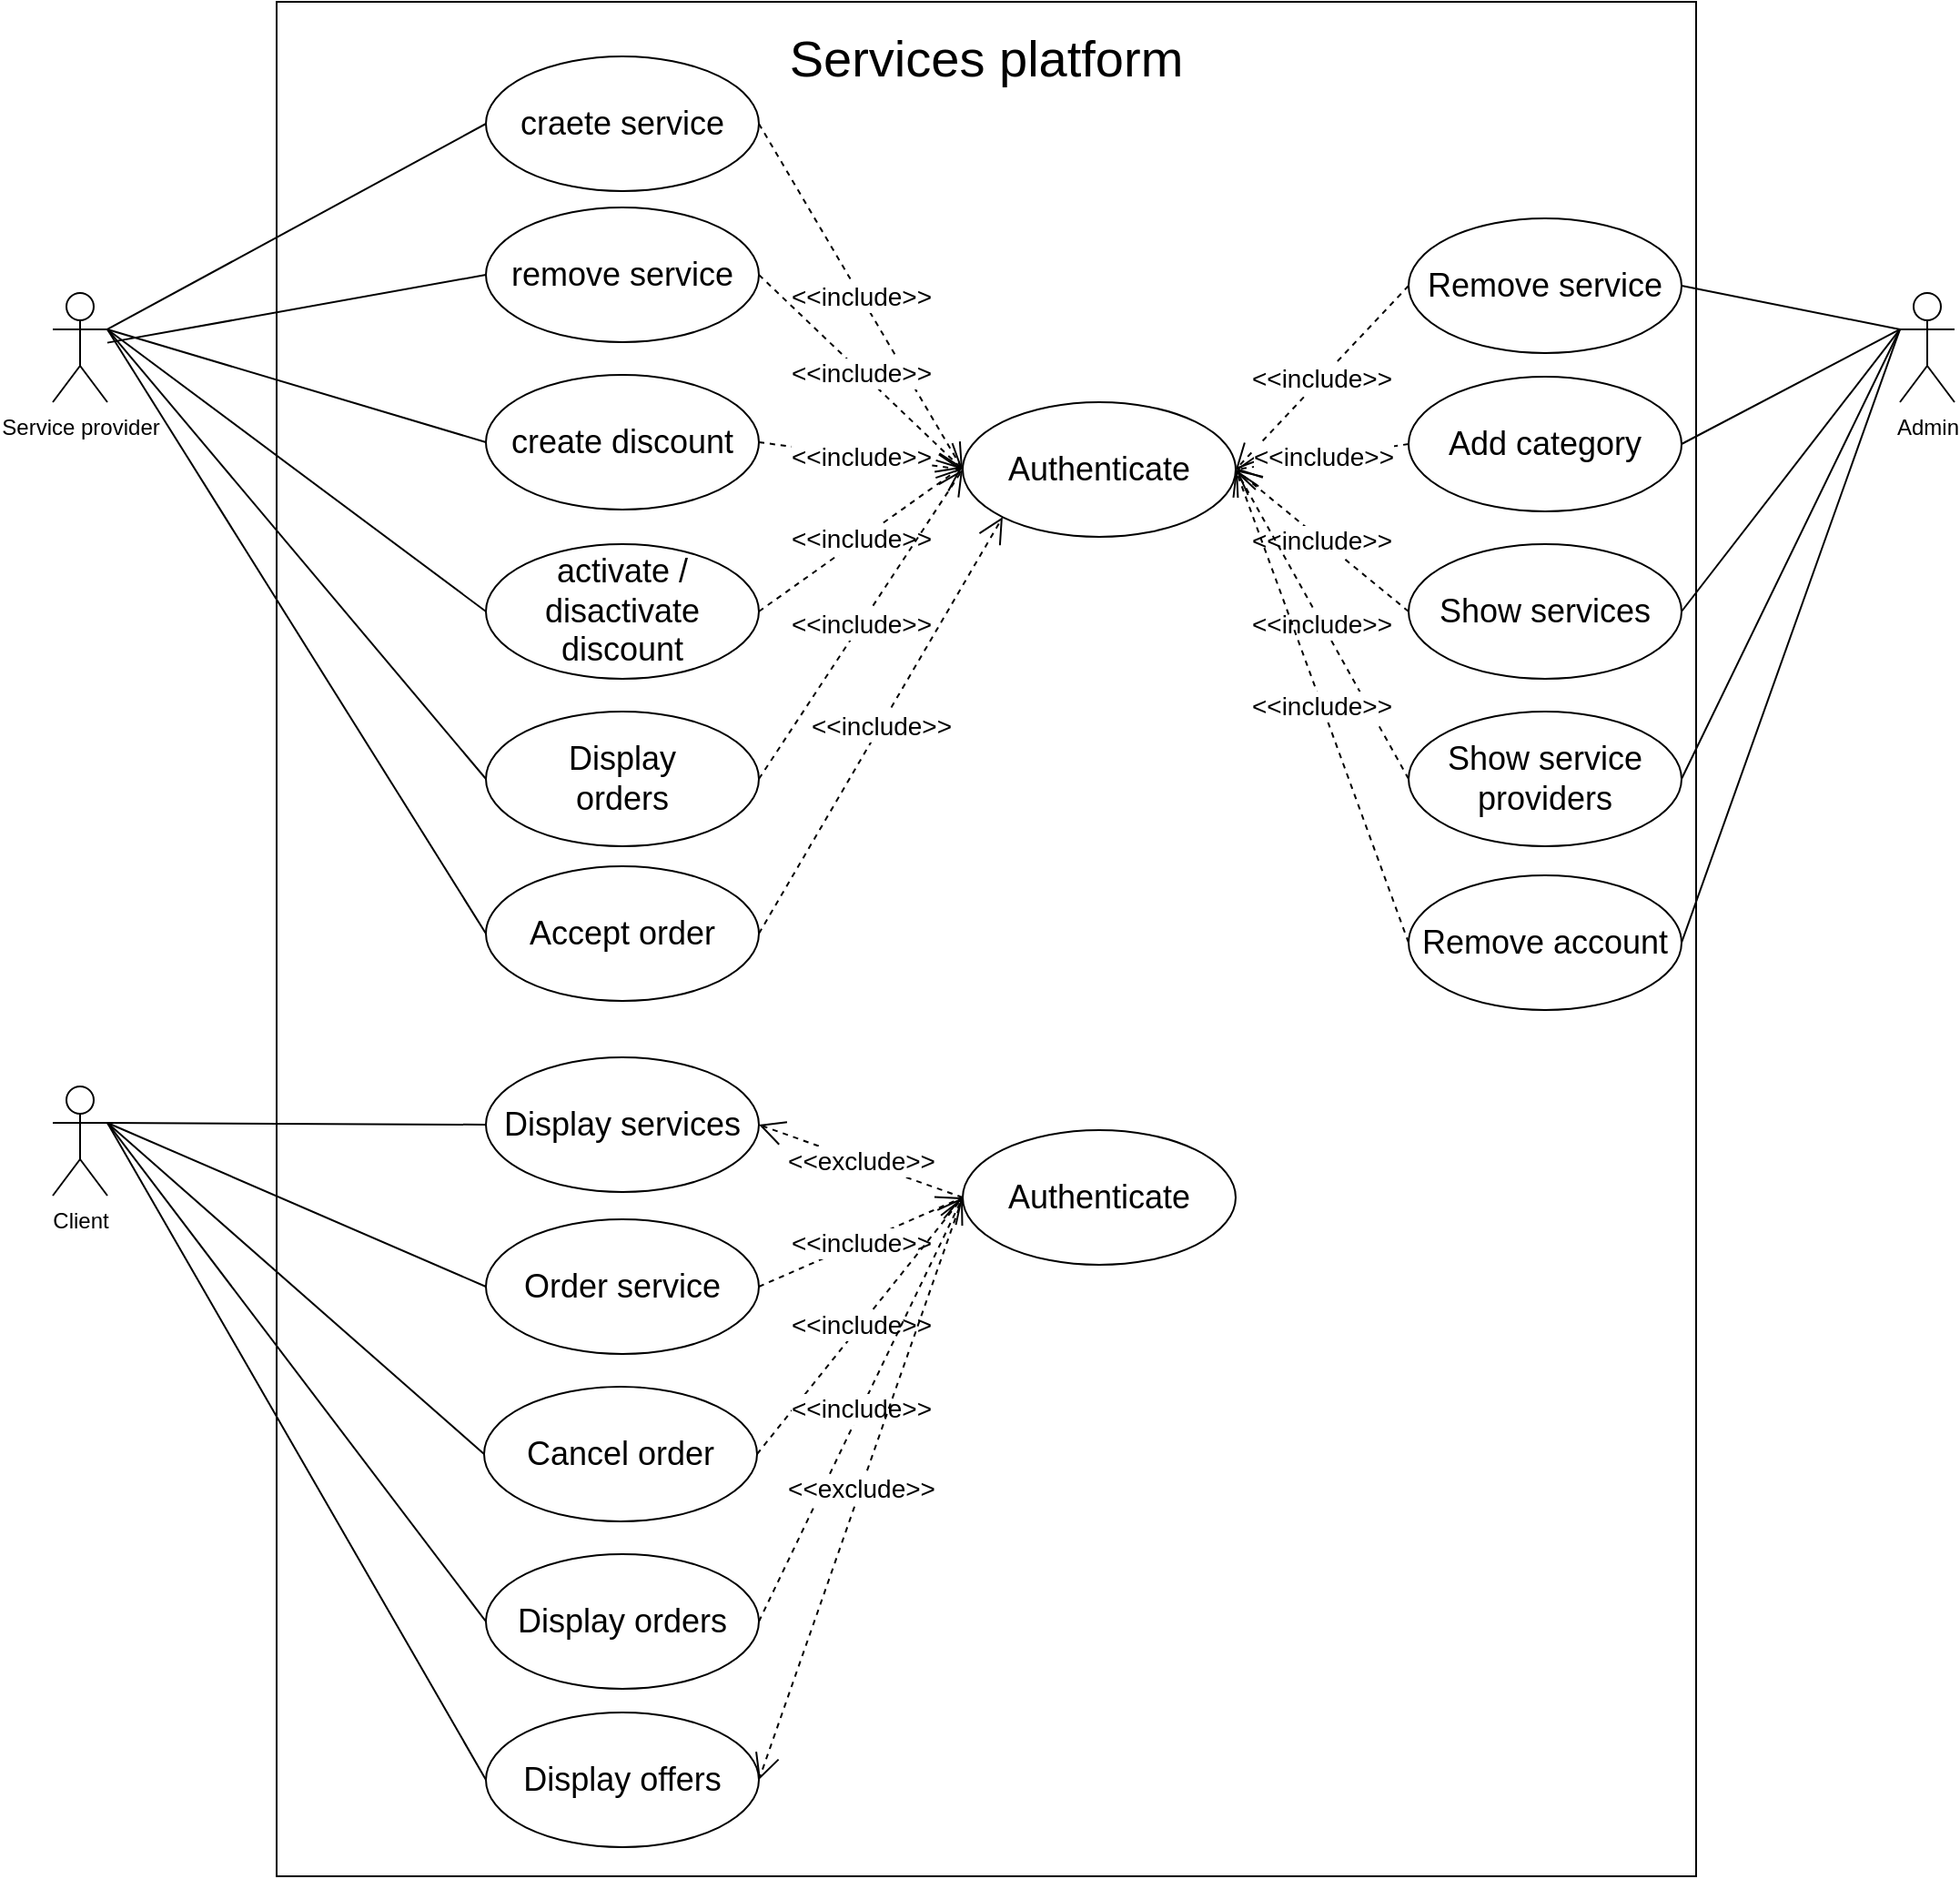 <mxfile version="16.1.2" type="device"><diagram id="C5RBs43oDa-KdzZeNtuy" name="Page-1"><mxGraphModel dx="1730" dy="2269" grid="1" gridSize="10" guides="1" tooltips="1" connect="1" arrows="1" fold="1" page="1" pageScale="1" pageWidth="827" pageHeight="1169" background="none" math="0" shadow="0"><root><mxCell id="WIyWlLk6GJQsqaUBKTNV-0"/><mxCell id="WIyWlLk6GJQsqaUBKTNV-1" parent="WIyWlLk6GJQsqaUBKTNV-0"/><mxCell id="J-Qgh_Wg_Ka2_XEc0ePk-1" value="" style="rounded=0;whiteSpace=wrap;html=1;" parent="WIyWlLk6GJQsqaUBKTNV-1" vertex="1"><mxGeometry x="188" y="-740" width="780" height="1030" as="geometry"/></mxCell><mxCell id="J-Qgh_Wg_Ka2_XEc0ePk-2" value="Service provider" style="shape=umlActor;verticalLabelPosition=bottom;verticalAlign=top;html=1;outlineConnect=0;" parent="WIyWlLk6GJQsqaUBKTNV-1" vertex="1"><mxGeometry x="65" y="-580" width="30" height="60" as="geometry"/></mxCell><mxCell id="J-Qgh_Wg_Ka2_XEc0ePk-3" value="&lt;font style=&quot;font-size: 18px&quot;&gt;craete service&lt;/font&gt;" style="ellipse;whiteSpace=wrap;html=1;" parent="WIyWlLk6GJQsqaUBKTNV-1" vertex="1"><mxGeometry x="303" y="-710" width="150" height="74" as="geometry"/></mxCell><mxCell id="J-Qgh_Wg_Ka2_XEc0ePk-4" value="&lt;span style=&quot;font-size: 18px&quot;&gt;create discount&lt;/span&gt;" style="ellipse;whiteSpace=wrap;html=1;" parent="WIyWlLk6GJQsqaUBKTNV-1" vertex="1"><mxGeometry x="303" y="-535" width="150" height="74" as="geometry"/></mxCell><mxCell id="J-Qgh_Wg_Ka2_XEc0ePk-5" value="&lt;span style=&quot;font-size: 18px&quot;&gt;activate / disactivate discount&lt;/span&gt;" style="ellipse;whiteSpace=wrap;html=1;" parent="WIyWlLk6GJQsqaUBKTNV-1" vertex="1"><mxGeometry x="303" y="-442" width="150" height="74" as="geometry"/></mxCell><mxCell id="J-Qgh_Wg_Ka2_XEc0ePk-6" value="" style="endArrow=none;html=1;rounded=0;fontSize=18;exitX=1;exitY=0.333;exitDx=0;exitDy=0;exitPerimeter=0;entryX=0;entryY=0.5;entryDx=0;entryDy=0;" parent="WIyWlLk6GJQsqaUBKTNV-1" source="J-Qgh_Wg_Ka2_XEc0ePk-2" target="J-Qgh_Wg_Ka2_XEc0ePk-5" edge="1"><mxGeometry width="50" height="50" relative="1" as="geometry"><mxPoint x="510" y="-300" as="sourcePoint"/><mxPoint x="560" y="-350" as="targetPoint"/></mxGeometry></mxCell><mxCell id="J-Qgh_Wg_Ka2_XEc0ePk-7" value="" style="endArrow=none;html=1;rounded=0;fontSize=18;exitX=1;exitY=0.333;exitDx=0;exitDy=0;exitPerimeter=0;entryX=0;entryY=0.5;entryDx=0;entryDy=0;" parent="WIyWlLk6GJQsqaUBKTNV-1" source="J-Qgh_Wg_Ka2_XEc0ePk-2" target="J-Qgh_Wg_Ka2_XEc0ePk-4" edge="1"><mxGeometry width="50" height="50" relative="1" as="geometry"><mxPoint x="105" y="-550" as="sourcePoint"/><mxPoint x="313" y="-363" as="targetPoint"/></mxGeometry></mxCell><mxCell id="J-Qgh_Wg_Ka2_XEc0ePk-8" value="" style="endArrow=none;html=1;rounded=0;fontSize=18;exitX=1;exitY=0.333;exitDx=0;exitDy=0;exitPerimeter=0;entryX=0;entryY=0.5;entryDx=0;entryDy=0;" parent="WIyWlLk6GJQsqaUBKTNV-1" source="J-Qgh_Wg_Ka2_XEc0ePk-2" target="J-Qgh_Wg_Ka2_XEc0ePk-3" edge="1"><mxGeometry width="50" height="50" relative="1" as="geometry"><mxPoint x="105" y="-550" as="sourcePoint"/><mxPoint x="313" y="-473" as="targetPoint"/></mxGeometry></mxCell><mxCell id="J-Qgh_Wg_Ka2_XEc0ePk-10" value="&lt;font style=&quot;font-size: 18px&quot;&gt;Authenticate&lt;/font&gt;" style="ellipse;whiteSpace=wrap;html=1;" parent="WIyWlLk6GJQsqaUBKTNV-1" vertex="1"><mxGeometry x="565" y="-520" width="150" height="74" as="geometry"/></mxCell><mxCell id="J-Qgh_Wg_Ka2_XEc0ePk-11" value="&amp;lt;&amp;lt;include&amp;gt;&amp;gt;" style="endArrow=open;endSize=12;dashed=1;html=1;rounded=0;fontSize=14;exitX=1;exitY=0.5;exitDx=0;exitDy=0;entryX=0;entryY=0.5;entryDx=0;entryDy=0;" parent="WIyWlLk6GJQsqaUBKTNV-1" source="J-Qgh_Wg_Ka2_XEc0ePk-3" target="J-Qgh_Wg_Ka2_XEc0ePk-10" edge="1"><mxGeometry width="160" relative="1" as="geometry"><mxPoint x="480" y="-580" as="sourcePoint"/><mxPoint x="620" y="-340" as="targetPoint"/></mxGeometry></mxCell><mxCell id="J-Qgh_Wg_Ka2_XEc0ePk-12" value="&amp;lt;&amp;lt;include&amp;gt;&amp;gt;" style="endArrow=open;endSize=12;dashed=1;html=1;rounded=0;fontSize=14;exitX=1;exitY=0.5;exitDx=0;exitDy=0;entryX=0;entryY=0.5;entryDx=0;entryDy=0;" parent="WIyWlLk6GJQsqaUBKTNV-1" source="J-Qgh_Wg_Ka2_XEc0ePk-4" target="J-Qgh_Wg_Ka2_XEc0ePk-10" edge="1"><mxGeometry width="160" relative="1" as="geometry"><mxPoint x="463" y="-574" as="sourcePoint"/><mxPoint x="560" y="-473" as="targetPoint"/></mxGeometry></mxCell><mxCell id="J-Qgh_Wg_Ka2_XEc0ePk-13" value="&amp;lt;&amp;lt;include&amp;gt;&amp;gt;" style="endArrow=open;endSize=12;dashed=1;html=1;rounded=0;fontSize=14;exitX=1;exitY=0.5;exitDx=0;exitDy=0;entryX=-0.001;entryY=0.477;entryDx=0;entryDy=0;entryPerimeter=0;" parent="WIyWlLk6GJQsqaUBKTNV-1" source="J-Qgh_Wg_Ka2_XEc0ePk-5" target="J-Qgh_Wg_Ka2_XEc0ePk-10" edge="1"><mxGeometry width="160" relative="1" as="geometry"><mxPoint x="463" y="-473" as="sourcePoint"/><mxPoint x="560" y="-480" as="targetPoint"/></mxGeometry></mxCell><mxCell id="J-Qgh_Wg_Ka2_XEc0ePk-14" value="&lt;span style=&quot;font-size: 18px&quot;&gt;Display&lt;br&gt;&lt;/span&gt;&lt;font style=&quot;font-size: 18px&quot;&gt;orders&lt;/font&gt;" style="ellipse;whiteSpace=wrap;html=1;" parent="WIyWlLk6GJQsqaUBKTNV-1" vertex="1"><mxGeometry x="303" y="-350" width="150" height="74" as="geometry"/></mxCell><mxCell id="J-Qgh_Wg_Ka2_XEc0ePk-15" value="" style="endArrow=none;html=1;rounded=0;fontSize=18;exitX=1;exitY=0.333;exitDx=0;exitDy=0;exitPerimeter=0;entryX=0;entryY=0.5;entryDx=0;entryDy=0;" parent="WIyWlLk6GJQsqaUBKTNV-1" source="J-Qgh_Wg_Ka2_XEc0ePk-2" target="J-Qgh_Wg_Ka2_XEc0ePk-14" edge="1"><mxGeometry width="50" height="50" relative="1" as="geometry"><mxPoint x="105" y="-550" as="sourcePoint"/><mxPoint x="313.0" y="-395" as="targetPoint"/></mxGeometry></mxCell><mxCell id="J-Qgh_Wg_Ka2_XEc0ePk-16" value="&amp;lt;&amp;lt;include&amp;gt;&amp;gt;" style="endArrow=open;endSize=12;dashed=1;html=1;rounded=0;fontSize=14;exitX=1;exitY=0.5;exitDx=0;exitDy=0;entryX=0;entryY=0.5;entryDx=0;entryDy=0;" parent="WIyWlLk6GJQsqaUBKTNV-1" source="J-Qgh_Wg_Ka2_XEc0ePk-14" target="J-Qgh_Wg_Ka2_XEc0ePk-10" edge="1"><mxGeometry width="160" relative="1" as="geometry"><mxPoint x="463.0" y="-395" as="sourcePoint"/><mxPoint x="574.85" y="-474.702" as="targetPoint"/></mxGeometry></mxCell><mxCell id="J-Qgh_Wg_Ka2_XEc0ePk-17" value="Client" style="shape=umlActor;verticalLabelPosition=bottom;verticalAlign=top;html=1;outlineConnect=0;" parent="WIyWlLk6GJQsqaUBKTNV-1" vertex="1"><mxGeometry x="65" y="-144" width="30" height="60" as="geometry"/></mxCell><mxCell id="J-Qgh_Wg_Ka2_XEc0ePk-18" value="&lt;span style=&quot;font-size: 18px&quot;&gt;Display services&lt;/span&gt;" style="ellipse;whiteSpace=wrap;html=1;" parent="WIyWlLk6GJQsqaUBKTNV-1" vertex="1"><mxGeometry x="303" y="-160" width="150" height="74" as="geometry"/></mxCell><mxCell id="J-Qgh_Wg_Ka2_XEc0ePk-19" value="" style="endArrow=none;html=1;rounded=0;fontSize=18;exitX=1;exitY=0.333;exitDx=0;exitDy=0;exitPerimeter=0;entryX=0;entryY=0.5;entryDx=0;entryDy=0;" parent="WIyWlLk6GJQsqaUBKTNV-1" source="J-Qgh_Wg_Ka2_XEc0ePk-17" target="J-Qgh_Wg_Ka2_XEc0ePk-18" edge="1"><mxGeometry width="50" height="50" relative="1" as="geometry"><mxPoint x="105" y="-510" as="sourcePoint"/><mxPoint x="313.0" y="-263.0" as="targetPoint"/></mxGeometry></mxCell><mxCell id="J-Qgh_Wg_Ka2_XEc0ePk-20" value="&amp;lt;&amp;lt;include&amp;gt;&amp;gt;" style="endArrow=open;endSize=12;dashed=1;html=1;rounded=0;fontSize=14;exitX=1;exitY=0.5;exitDx=0;exitDy=0;entryX=0;entryY=0.5;entryDx=0;entryDy=0;" parent="WIyWlLk6GJQsqaUBKTNV-1" source="zodZ-iBMY00-ziJr6BMP-8" target="zodZ-iBMY00-ziJr6BMP-12" edge="1"><mxGeometry width="160" relative="1" as="geometry"><mxPoint x="463.0" y="-283.0" as="sourcePoint"/><mxPoint x="575.0" y="-453.0" as="targetPoint"/></mxGeometry></mxCell><mxCell id="zodZ-iBMY00-ziJr6BMP-0" value="Admin" style="shape=umlActor;verticalLabelPosition=bottom;verticalAlign=top;html=1;outlineConnect=0;" parent="WIyWlLk6GJQsqaUBKTNV-1" vertex="1"><mxGeometry x="1080" y="-580" width="30" height="60" as="geometry"/></mxCell><mxCell id="zodZ-iBMY00-ziJr6BMP-1" value="&lt;span style=&quot;font-size: 18px&quot;&gt;Remove service&lt;/span&gt;" style="ellipse;whiteSpace=wrap;html=1;" parent="WIyWlLk6GJQsqaUBKTNV-1" vertex="1"><mxGeometry x="810" y="-621" width="150" height="74" as="geometry"/></mxCell><mxCell id="zodZ-iBMY00-ziJr6BMP-2" value="" style="endArrow=none;html=1;rounded=0;fontSize=18;exitX=1;exitY=0.5;exitDx=0;exitDy=0;entryX=0;entryY=0.333;entryDx=0;entryDy=0;entryPerimeter=0;" parent="WIyWlLk6GJQsqaUBKTNV-1" source="zodZ-iBMY00-ziJr6BMP-4" target="zodZ-iBMY00-ziJr6BMP-0" edge="1"><mxGeometry width="50" height="50" relative="1" as="geometry"><mxPoint x="105" y="-550" as="sourcePoint"/><mxPoint x="313" y="-574" as="targetPoint"/></mxGeometry></mxCell><mxCell id="zodZ-iBMY00-ziJr6BMP-3" value="" style="endArrow=none;html=1;rounded=0;fontSize=18;exitX=1;exitY=0.5;exitDx=0;exitDy=0;entryX=0;entryY=0.333;entryDx=0;entryDy=0;entryPerimeter=0;" parent="WIyWlLk6GJQsqaUBKTNV-1" source="zodZ-iBMY00-ziJr6BMP-1" target="zodZ-iBMY00-ziJr6BMP-0" edge="1"><mxGeometry width="50" height="50" relative="1" as="geometry"><mxPoint x="725" y="-473" as="sourcePoint"/><mxPoint x="820" y="-574" as="targetPoint"/></mxGeometry></mxCell><mxCell id="zodZ-iBMY00-ziJr6BMP-4" value="&lt;span style=&quot;font-size: 18px&quot;&gt;Add category&lt;/span&gt;" style="ellipse;whiteSpace=wrap;html=1;" parent="WIyWlLk6GJQsqaUBKTNV-1" vertex="1"><mxGeometry x="810" y="-534" width="150" height="74" as="geometry"/></mxCell><mxCell id="zodZ-iBMY00-ziJr6BMP-5" value="&lt;span style=&quot;font-size: 18px&quot;&gt;Show services&lt;/span&gt;" style="ellipse;whiteSpace=wrap;html=1;" parent="WIyWlLk6GJQsqaUBKTNV-1" vertex="1"><mxGeometry x="810" y="-442" width="150" height="74" as="geometry"/></mxCell><mxCell id="zodZ-iBMY00-ziJr6BMP-6" value="&lt;span style=&quot;font-size: 18px&quot;&gt;Show service providers&lt;/span&gt;" style="ellipse;whiteSpace=wrap;html=1;" parent="WIyWlLk6GJQsqaUBKTNV-1" vertex="1"><mxGeometry x="810" y="-350" width="150" height="74" as="geometry"/></mxCell><mxCell id="zodZ-iBMY00-ziJr6BMP-7" value="&lt;span style=&quot;font-size: 18px&quot;&gt;Remove account&lt;/span&gt;" style="ellipse;whiteSpace=wrap;html=1;" parent="WIyWlLk6GJQsqaUBKTNV-1" vertex="1"><mxGeometry x="810" y="-260" width="150" height="74" as="geometry"/></mxCell><mxCell id="zodZ-iBMY00-ziJr6BMP-8" value="&lt;span style=&quot;font-size: 18px&quot;&gt;Order service&lt;/span&gt;" style="ellipse;whiteSpace=wrap;html=1;" parent="WIyWlLk6GJQsqaUBKTNV-1" vertex="1"><mxGeometry x="303" y="-71" width="150" height="74" as="geometry"/></mxCell><mxCell id="zodZ-iBMY00-ziJr6BMP-9" value="" style="endArrow=none;html=1;rounded=0;fontSize=18;exitX=1;exitY=0.333;exitDx=0;exitDy=0;exitPerimeter=0;entryX=0;entryY=0.5;entryDx=0;entryDy=0;" parent="WIyWlLk6GJQsqaUBKTNV-1" source="J-Qgh_Wg_Ka2_XEc0ePk-17" target="zodZ-iBMY00-ziJr6BMP-8" edge="1"><mxGeometry width="50" height="50" relative="1" as="geometry"><mxPoint x="105" y="-114" as="sourcePoint"/><mxPoint x="313" y="-113" as="targetPoint"/></mxGeometry></mxCell><mxCell id="zodZ-iBMY00-ziJr6BMP-10" value="&lt;span style=&quot;font-size: 18px&quot;&gt;Accept order&lt;/span&gt;" style="ellipse;whiteSpace=wrap;html=1;" parent="WIyWlLk6GJQsqaUBKTNV-1" vertex="1"><mxGeometry x="303" y="-265" width="150" height="74" as="geometry"/></mxCell><mxCell id="zodZ-iBMY00-ziJr6BMP-11" value="&amp;lt;&amp;lt;include&amp;gt;&amp;gt;" style="endArrow=open;endSize=12;dashed=1;html=1;rounded=0;fontSize=14;exitX=1;exitY=0.5;exitDx=0;exitDy=0;entryX=0;entryY=1;entryDx=0;entryDy=0;" parent="WIyWlLk6GJQsqaUBKTNV-1" source="zodZ-iBMY00-ziJr6BMP-10" target="J-Qgh_Wg_Ka2_XEc0ePk-10" edge="1"><mxGeometry width="160" relative="1" as="geometry"><mxPoint x="463" y="-303" as="sourcePoint"/><mxPoint x="575" y="-473" as="targetPoint"/></mxGeometry></mxCell><mxCell id="zodZ-iBMY00-ziJr6BMP-12" value="&lt;font style=&quot;font-size: 18px&quot;&gt;Authenticate&lt;/font&gt;" style="ellipse;whiteSpace=wrap;html=1;" parent="WIyWlLk6GJQsqaUBKTNV-1" vertex="1"><mxGeometry x="565" y="-120" width="150" height="74" as="geometry"/></mxCell><mxCell id="zodZ-iBMY00-ziJr6BMP-13" value="&amp;lt;&amp;lt;exclude&amp;gt;&amp;gt;" style="endArrow=open;endSize=12;dashed=1;html=1;rounded=0;fontSize=14;exitX=0;exitY=0.5;exitDx=0;exitDy=0;entryX=1;entryY=0.5;entryDx=0;entryDy=0;" parent="WIyWlLk6GJQsqaUBKTNV-1" source="zodZ-iBMY00-ziJr6BMP-12" target="J-Qgh_Wg_Ka2_XEc0ePk-18" edge="1"><mxGeometry width="160" relative="1" as="geometry"><mxPoint x="463" y="-24" as="sourcePoint"/><mxPoint x="575" y="-73" as="targetPoint"/></mxGeometry></mxCell><mxCell id="zodZ-iBMY00-ziJr6BMP-14" value="&lt;span style=&quot;font-size: 18px&quot;&gt;Cancel order&lt;/span&gt;" style="ellipse;whiteSpace=wrap;html=1;" parent="WIyWlLk6GJQsqaUBKTNV-1" vertex="1"><mxGeometry x="302" y="21" width="150" height="74" as="geometry"/></mxCell><mxCell id="zodZ-iBMY00-ziJr6BMP-15" value="&amp;lt;&amp;lt;include&amp;gt;&amp;gt;" style="endArrow=open;endSize=12;dashed=1;html=1;rounded=0;fontSize=14;exitX=1;exitY=0.5;exitDx=0;exitDy=0;entryX=0;entryY=0.5;entryDx=0;entryDy=0;" parent="WIyWlLk6GJQsqaUBKTNV-1" source="zodZ-iBMY00-ziJr6BMP-14" target="zodZ-iBMY00-ziJr6BMP-12" edge="1"><mxGeometry width="160" relative="1" as="geometry"><mxPoint x="463" y="-24" as="sourcePoint"/><mxPoint x="575" y="-73" as="targetPoint"/></mxGeometry></mxCell><mxCell id="zodZ-iBMY00-ziJr6BMP-16" value="" style="endArrow=none;html=1;rounded=0;fontSize=18;exitX=1;exitY=0.333;exitDx=0;exitDy=0;exitPerimeter=0;entryX=0;entryY=0.5;entryDx=0;entryDy=0;" parent="WIyWlLk6GJQsqaUBKTNV-1" source="J-Qgh_Wg_Ka2_XEc0ePk-17" target="zodZ-iBMY00-ziJr6BMP-14" edge="1"><mxGeometry width="50" height="50" relative="1" as="geometry"><mxPoint x="105" y="-114" as="sourcePoint"/><mxPoint x="313" y="-24" as="targetPoint"/></mxGeometry></mxCell><mxCell id="zodZ-iBMY00-ziJr6BMP-18" value="" style="endArrow=none;html=1;rounded=0;fontSize=18;exitX=1;exitY=0.5;exitDx=0;exitDy=0;entryX=0;entryY=0.333;entryDx=0;entryDy=0;entryPerimeter=0;" parent="WIyWlLk6GJQsqaUBKTNV-1" source="zodZ-iBMY00-ziJr6BMP-5" target="zodZ-iBMY00-ziJr6BMP-0" edge="1"><mxGeometry width="50" height="50" relative="1" as="geometry"><mxPoint x="970" y="-487" as="sourcePoint"/><mxPoint x="1090" y="-550" as="targetPoint"/></mxGeometry></mxCell><mxCell id="zodZ-iBMY00-ziJr6BMP-19" value="" style="endArrow=none;html=1;rounded=0;fontSize=18;exitX=1;exitY=0.5;exitDx=0;exitDy=0;entryX=0;entryY=0.333;entryDx=0;entryDy=0;entryPerimeter=0;" parent="WIyWlLk6GJQsqaUBKTNV-1" source="zodZ-iBMY00-ziJr6BMP-6" target="zodZ-iBMY00-ziJr6BMP-0" edge="1"><mxGeometry width="50" height="50" relative="1" as="geometry"><mxPoint x="970.0" y="-395" as="sourcePoint"/><mxPoint x="1100" y="-540" as="targetPoint"/></mxGeometry></mxCell><mxCell id="zodZ-iBMY00-ziJr6BMP-20" value="" style="endArrow=none;html=1;rounded=0;fontSize=18;exitX=1;exitY=0.5;exitDx=0;exitDy=0;entryX=0;entryY=0.333;entryDx=0;entryDy=0;entryPerimeter=0;" parent="WIyWlLk6GJQsqaUBKTNV-1" source="zodZ-iBMY00-ziJr6BMP-7" target="zodZ-iBMY00-ziJr6BMP-0" edge="1"><mxGeometry width="50" height="50" relative="1" as="geometry"><mxPoint x="970.0" y="-303.0" as="sourcePoint"/><mxPoint x="1110" y="-530" as="targetPoint"/></mxGeometry></mxCell><mxCell id="r-I9QqW5zKjtCGFGCTof-0" value="" style="endArrow=none;html=1;rounded=0;fontSize=18;exitX=1;exitY=0.333;exitDx=0;exitDy=0;exitPerimeter=0;entryX=0;entryY=0.5;entryDx=0;entryDy=0;" edge="1" parent="WIyWlLk6GJQsqaUBKTNV-1" source="J-Qgh_Wg_Ka2_XEc0ePk-2" target="zodZ-iBMY00-ziJr6BMP-10"><mxGeometry width="50" height="50" relative="1" as="geometry"><mxPoint x="105" y="-550" as="sourcePoint"/><mxPoint x="313" y="-303" as="targetPoint"/></mxGeometry></mxCell><mxCell id="r-I9QqW5zKjtCGFGCTof-1" value="&amp;lt;&amp;lt;include&amp;gt;&amp;gt;" style="endArrow=open;endSize=12;dashed=1;html=1;rounded=0;fontSize=14;exitX=0;exitY=0.5;exitDx=0;exitDy=0;entryX=1;entryY=0.5;entryDx=0;entryDy=0;" edge="1" parent="WIyWlLk6GJQsqaUBKTNV-1" source="zodZ-iBMY00-ziJr6BMP-1" target="J-Qgh_Wg_Ka2_XEc0ePk-10"><mxGeometry width="160" relative="1" as="geometry"><mxPoint x="463" y="-574" as="sourcePoint"/><mxPoint x="575" y="-473" as="targetPoint"/></mxGeometry></mxCell><mxCell id="r-I9QqW5zKjtCGFGCTof-2" value="&amp;lt;&amp;lt;include&amp;gt;&amp;gt;" style="endArrow=open;endSize=12;dashed=1;html=1;rounded=0;fontSize=14;exitX=0;exitY=0.5;exitDx=0;exitDy=0;entryX=1;entryY=0.5;entryDx=0;entryDy=0;" edge="1" parent="WIyWlLk6GJQsqaUBKTNV-1" source="zodZ-iBMY00-ziJr6BMP-4" target="J-Qgh_Wg_Ka2_XEc0ePk-10"><mxGeometry width="160" relative="1" as="geometry"><mxPoint x="820" y="-574" as="sourcePoint"/><mxPoint x="725" y="-473" as="targetPoint"/></mxGeometry></mxCell><mxCell id="r-I9QqW5zKjtCGFGCTof-3" value="&amp;lt;&amp;lt;include&amp;gt;&amp;gt;" style="endArrow=open;endSize=12;dashed=1;html=1;rounded=0;fontSize=14;exitX=0;exitY=0.5;exitDx=0;exitDy=0;entryX=1;entryY=0.5;entryDx=0;entryDy=0;" edge="1" parent="WIyWlLk6GJQsqaUBKTNV-1" source="zodZ-iBMY00-ziJr6BMP-5" target="J-Qgh_Wg_Ka2_XEc0ePk-10"><mxGeometry width="160" relative="1" as="geometry"><mxPoint x="820" y="-487" as="sourcePoint"/><mxPoint x="725" y="-473" as="targetPoint"/></mxGeometry></mxCell><mxCell id="r-I9QqW5zKjtCGFGCTof-4" value="&amp;lt;&amp;lt;include&amp;gt;&amp;gt;" style="endArrow=open;endSize=12;dashed=1;html=1;rounded=0;fontSize=14;exitX=0;exitY=0.5;exitDx=0;exitDy=0;entryX=1;entryY=0.5;entryDx=0;entryDy=0;" edge="1" parent="WIyWlLk6GJQsqaUBKTNV-1" source="zodZ-iBMY00-ziJr6BMP-6" target="J-Qgh_Wg_Ka2_XEc0ePk-10"><mxGeometry width="160" relative="1" as="geometry"><mxPoint x="820" y="-395" as="sourcePoint"/><mxPoint x="725" y="-473" as="targetPoint"/></mxGeometry></mxCell><mxCell id="r-I9QqW5zKjtCGFGCTof-5" value="&amp;lt;&amp;lt;include&amp;gt;&amp;gt;" style="endArrow=open;endSize=12;dashed=1;html=1;rounded=0;fontSize=14;exitX=0;exitY=0.5;exitDx=0;exitDy=0;entryX=1;entryY=0.5;entryDx=0;entryDy=0;" edge="1" parent="WIyWlLk6GJQsqaUBKTNV-1" source="zodZ-iBMY00-ziJr6BMP-7" target="J-Qgh_Wg_Ka2_XEc0ePk-10"><mxGeometry width="160" relative="1" as="geometry"><mxPoint x="820" y="-303" as="sourcePoint"/><mxPoint x="725" y="-473" as="targetPoint"/></mxGeometry></mxCell><mxCell id="r-I9QqW5zKjtCGFGCTof-9" value="Services platform" style="text;align=center;fontStyle=0;verticalAlign=middle;spacingLeft=3;spacingRight=3;strokeColor=none;rotatable=0;points=[[0,0.5],[1,0.5]];portConstraint=eastwest;fontSize=28;" vertex="1" parent="WIyWlLk6GJQsqaUBKTNV-1"><mxGeometry x="413" y="-732" width="330" height="40" as="geometry"/></mxCell><mxCell id="r-I9QqW5zKjtCGFGCTof-10" value="&lt;span style=&quot;font-size: 18px&quot;&gt;remove service&lt;/span&gt;" style="ellipse;whiteSpace=wrap;html=1;" vertex="1" parent="WIyWlLk6GJQsqaUBKTNV-1"><mxGeometry x="303" y="-627" width="150" height="74" as="geometry"/></mxCell><mxCell id="r-I9QqW5zKjtCGFGCTof-11" value="&amp;lt;&amp;lt;include&amp;gt;&amp;gt;" style="endArrow=open;endSize=12;dashed=1;html=1;rounded=0;fontSize=14;exitX=1;exitY=0.5;exitDx=0;exitDy=0;entryX=0;entryY=0.5;entryDx=0;entryDy=0;" edge="1" parent="WIyWlLk6GJQsqaUBKTNV-1" source="r-I9QqW5zKjtCGFGCTof-10" target="J-Qgh_Wg_Ka2_XEc0ePk-10"><mxGeometry width="160" relative="1" as="geometry"><mxPoint x="463.0" y="-663" as="sourcePoint"/><mxPoint x="575.0" y="-473" as="targetPoint"/></mxGeometry></mxCell><mxCell id="r-I9QqW5zKjtCGFGCTof-12" value="" style="endArrow=none;html=1;rounded=0;fontSize=18;entryX=0;entryY=0.5;entryDx=0;entryDy=0;" edge="1" parent="WIyWlLk6GJQsqaUBKTNV-1" source="J-Qgh_Wg_Ka2_XEc0ePk-2" target="r-I9QqW5zKjtCGFGCTof-10"><mxGeometry width="50" height="50" relative="1" as="geometry"><mxPoint x="105" y="-550" as="sourcePoint"/><mxPoint x="313.0" y="-663" as="targetPoint"/></mxGeometry></mxCell><mxCell id="r-I9QqW5zKjtCGFGCTof-13" value="&lt;span style=&quot;font-size: 18px&quot;&gt;Display orders&lt;/span&gt;" style="ellipse;whiteSpace=wrap;html=1;" vertex="1" parent="WIyWlLk6GJQsqaUBKTNV-1"><mxGeometry x="303" y="113" width="150" height="74" as="geometry"/></mxCell><mxCell id="r-I9QqW5zKjtCGFGCTof-14" value="&amp;lt;&amp;lt;include&amp;gt;&amp;gt;" style="endArrow=open;endSize=12;dashed=1;html=1;rounded=0;fontSize=14;exitX=1;exitY=0.5;exitDx=0;exitDy=0;entryX=0;entryY=0.5;entryDx=0;entryDy=0;" edge="1" parent="WIyWlLk6GJQsqaUBKTNV-1" source="r-I9QqW5zKjtCGFGCTof-13" target="zodZ-iBMY00-ziJr6BMP-12"><mxGeometry width="160" relative="1" as="geometry"><mxPoint x="462.0" y="68" as="sourcePoint"/><mxPoint x="575.0" y="-73" as="targetPoint"/></mxGeometry></mxCell><mxCell id="r-I9QqW5zKjtCGFGCTof-15" value="" style="endArrow=none;html=1;rounded=0;fontSize=18;exitX=1;exitY=0.333;exitDx=0;exitDy=0;exitPerimeter=0;entryX=0;entryY=0.5;entryDx=0;entryDy=0;" edge="1" parent="WIyWlLk6GJQsqaUBKTNV-1" source="J-Qgh_Wg_Ka2_XEc0ePk-17" target="r-I9QqW5zKjtCGFGCTof-13"><mxGeometry width="50" height="50" relative="1" as="geometry"><mxPoint x="105" y="-114" as="sourcePoint"/><mxPoint x="312.0" y="68" as="targetPoint"/></mxGeometry></mxCell><mxCell id="r-I9QqW5zKjtCGFGCTof-16" value="&lt;span style=&quot;font-size: 18px&quot;&gt;Display offers&lt;/span&gt;" style="ellipse;whiteSpace=wrap;html=1;" vertex="1" parent="WIyWlLk6GJQsqaUBKTNV-1"><mxGeometry x="303" y="200" width="150" height="74" as="geometry"/></mxCell><mxCell id="r-I9QqW5zKjtCGFGCTof-17" value="&amp;lt;&amp;lt;exclude&amp;gt;&amp;gt;" style="endArrow=open;endSize=12;dashed=1;html=1;rounded=0;fontSize=14;exitX=0;exitY=0.5;exitDx=0;exitDy=0;entryX=1;entryY=0.5;entryDx=0;entryDy=0;" edge="1" parent="WIyWlLk6GJQsqaUBKTNV-1" source="zodZ-iBMY00-ziJr6BMP-12" target="r-I9QqW5zKjtCGFGCTof-16"><mxGeometry width="160" relative="1" as="geometry"><mxPoint x="575.0" y="-73" as="sourcePoint"/><mxPoint x="463.0" y="-113" as="targetPoint"/></mxGeometry></mxCell><mxCell id="r-I9QqW5zKjtCGFGCTof-18" value="" style="endArrow=none;html=1;rounded=0;fontSize=18;exitX=1;exitY=0.333;exitDx=0;exitDy=0;exitPerimeter=0;entryX=0;entryY=0.5;entryDx=0;entryDy=0;" edge="1" parent="WIyWlLk6GJQsqaUBKTNV-1" source="J-Qgh_Wg_Ka2_XEc0ePk-17" target="r-I9QqW5zKjtCGFGCTof-16"><mxGeometry width="50" height="50" relative="1" as="geometry"><mxPoint x="105" y="-114" as="sourcePoint"/><mxPoint x="313.0" y="160" as="targetPoint"/></mxGeometry></mxCell></root></mxGraphModel></diagram></mxfile>